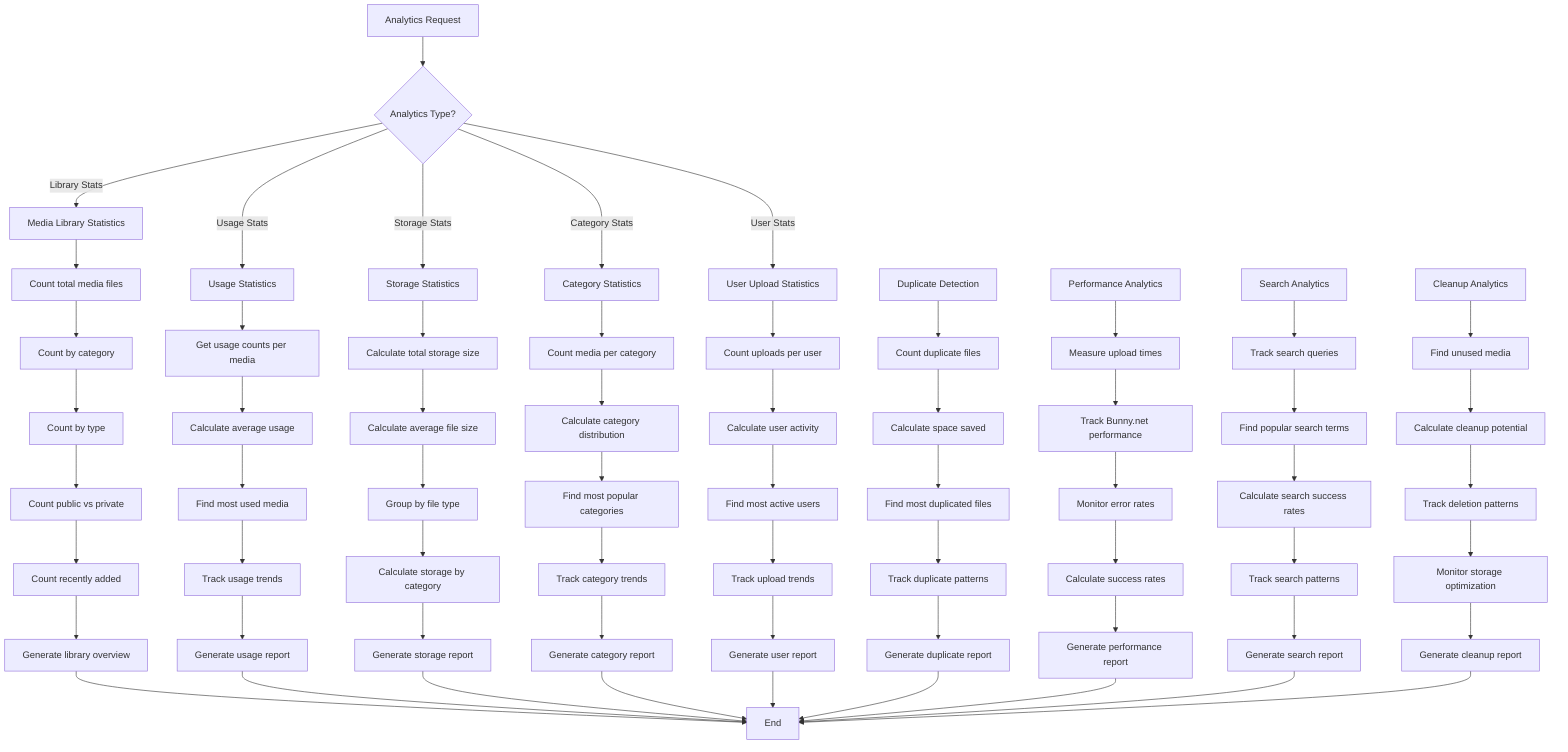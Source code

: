 %% Media Analytics & Statistics Flow
%% View at https://mermaid.live
flowchart TD
  A[Analytics Request] --> B{Analytics Type?}
  B -->|Library Stats| C[Media Library Statistics]
  B -->|Usage Stats| D[Usage Statistics]
  B -->|Storage Stats| E[Storage Statistics]
  B -->|Category Stats| F[Category Statistics]
  B -->|User Stats| G[User Upload Statistics]
  
  %% Media Library Statistics
  C --> C1[Count total media files]
  C1 --> C2[Count by category]
  C2 --> C3[Count by type]
  C3 --> C4[Count public vs private]
  C4 --> C5[Count recently added]
  C5 --> C6[Generate library overview]
  
  %% Usage Statistics
  D --> D1[Get usage counts per media]
  D1 --> D2[Calculate average usage]
  D2 --> D3[Find most used media]
  D3 --> D4[Track usage trends]
  D4 --> D5[Generate usage report]
  
  %% Storage Statistics
  E --> E1[Calculate total storage size]
  E1 --> E2[Calculate average file size]
  E2 --> E3[Group by file type]
  E3 --> E4[Calculate storage by category]
  E4 --> E5[Generate storage report]
  
  %% Category Statistics
  F --> F1[Count media per category]
  F1 --> F2[Calculate category distribution]
  F2 --> F3[Find most popular categories]
  F3 --> F4[Track category trends]
  F4 --> F5[Generate category report]
  
  %% User Upload Statistics
  G --> G1[Count uploads per user]
  G1 --> G2[Calculate user activity]
  G2 --> G3[Find most active users]
  G3 --> G4[Track upload trends]
  G4 --> G5[Generate user report]
  
  %% Duplicate Detection Analytics
  H[Duplicate Detection] --> H1[Count duplicate files]
  H1 --> H2[Calculate space saved]
  H2 --> H3[Find most duplicated files]
  H3 --> H4[Track duplicate patterns]
  H4 --> H5[Generate duplicate report]
  
  %% Performance Analytics
  I[Performance Analytics] --> I1[Measure upload times]
  I1 --> I2[Track Bunny.net performance]
  I2 --> I3[Monitor error rates]
  I3 --> I4[Calculate success rates]
  I4 --> I5[Generate performance report]
  
  %% Search Analytics
  J[Search Analytics] --> J1[Track search queries]
  J1 --> J2[Find popular search terms]
  J2 --> J3[Calculate search success rates]
  J3 --> J4[Track search patterns]
  J4 --> J5[Generate search report]
  
  %% Cleanup Analytics
  K[Cleanup Analytics] --> K1[Find unused media]
  K1 --> K2[Calculate cleanup potential]
  K2 --> K3[Track deletion patterns]
  K3 --> K4[Monitor storage optimization]
  K4 --> K5[Generate cleanup report]
  
  %% End points
  C6 --> Z[End]
  D5 --> Z
  E5 --> Z
  F5 --> Z
  G5 --> Z
  H5 --> Z
  I5 --> Z
  J5 --> Z
  K5 --> Z